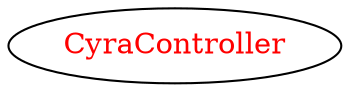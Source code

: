 digraph dependencyGraph {
 concentrate=true;
 ranksep="2.0";
 rankdir="LR"; 
 splines="ortho";
"CyraController" [fontcolor="red"];
}